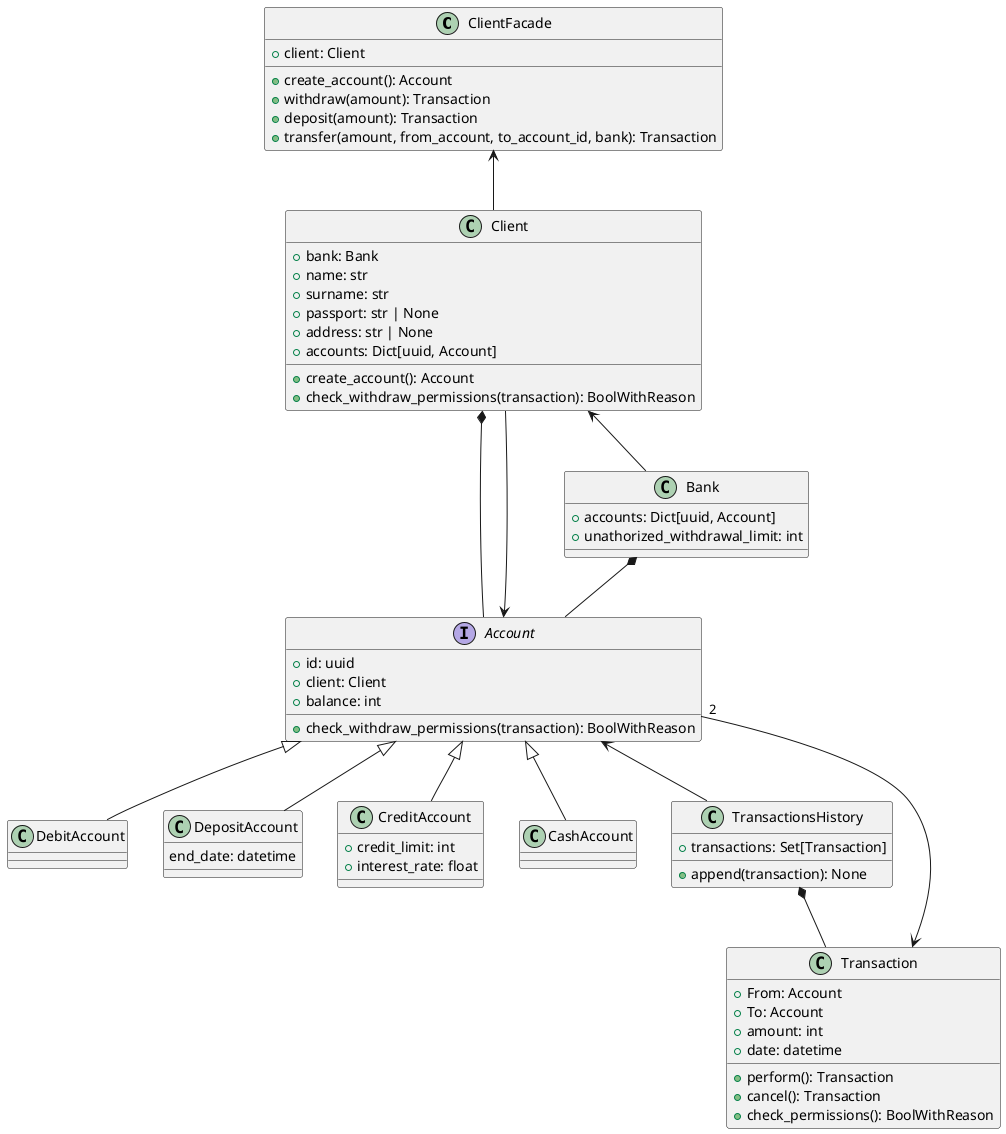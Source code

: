 @startuml classes_uml

class ClientFacade {
    + client: Client

    + create_account(): Account
    + withdraw(amount): Transaction
    + deposit(amount): Transaction
    + transfer(amount, from_account, to_account_id, bank): Transaction
}

ClientFacade <-- Client

class Client {
    + bank: Bank
    + name: str
    + surname: str
    + passport: str | None
    + address: str | None
    + accounts: Dict[uuid, Account]

    + create_account(): Account
    + check_withdraw_permissions(transaction): BoolWithReason
}

interface Account {
    + id: uuid
    + client: Client
    + balance: int

    + check_withdraw_permissions(transaction): BoolWithReason
}

Account <|-- DebitAccount
Account <|-- DepositAccount
Account <|-- CreditAccount
Account <|-- CashAccount

class DepositAccount {
    end_date: datetime
}

class CreditAccount {
    + credit_limit: int
    + interest_rate: float
}


class Bank {
    + accounts: Dict[uuid, Account]
    + unathorized_withdrawal_limit: int
}

Client <-- Bank
Bank *-- Account
Client *-- Account
Account <-- Client

class Transaction {
    + From: Account
    + To: Account
    + amount: int
    + date: datetime

    + perform(): Transaction
    + cancel(): Transaction
    + check_permissions(): BoolWithReason
}

Transaction <-- "2" Account

class TransactionsHistory {
    + transactions: Set[Transaction]
    + append(transaction): None
}

TransactionsHistory *-- Transaction
Account <-- TransactionsHistory

@enduml